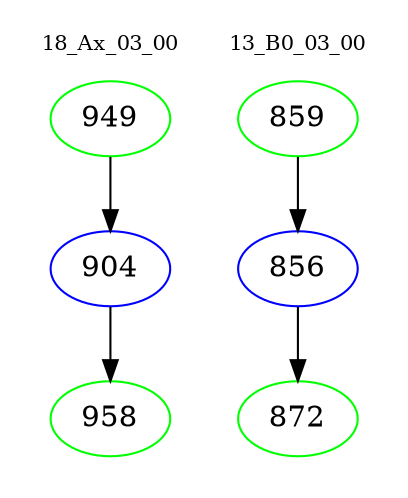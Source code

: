 digraph{
subgraph cluster_0 {
color = white
label = "18_Ax_03_00";
fontsize=10;
T0_949 [label="949", color="green"]
T0_949 -> T0_904 [color="black"]
T0_904 [label="904", color="blue"]
T0_904 -> T0_958 [color="black"]
T0_958 [label="958", color="green"]
}
subgraph cluster_1 {
color = white
label = "13_B0_03_00";
fontsize=10;
T1_859 [label="859", color="green"]
T1_859 -> T1_856 [color="black"]
T1_856 [label="856", color="blue"]
T1_856 -> T1_872 [color="black"]
T1_872 [label="872", color="green"]
}
}
